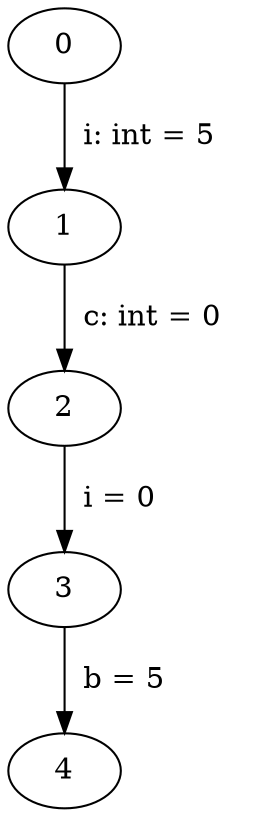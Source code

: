 digraph ProgramGraph{
"0" -> "1" [label="  i: int = 5   "] 
"1" -> "2" [label="  c: int = 0   "] 
"2" -> "3" [label="  i = 0   "] 
"3" -> "4" [label="  b = 5   "] 
}